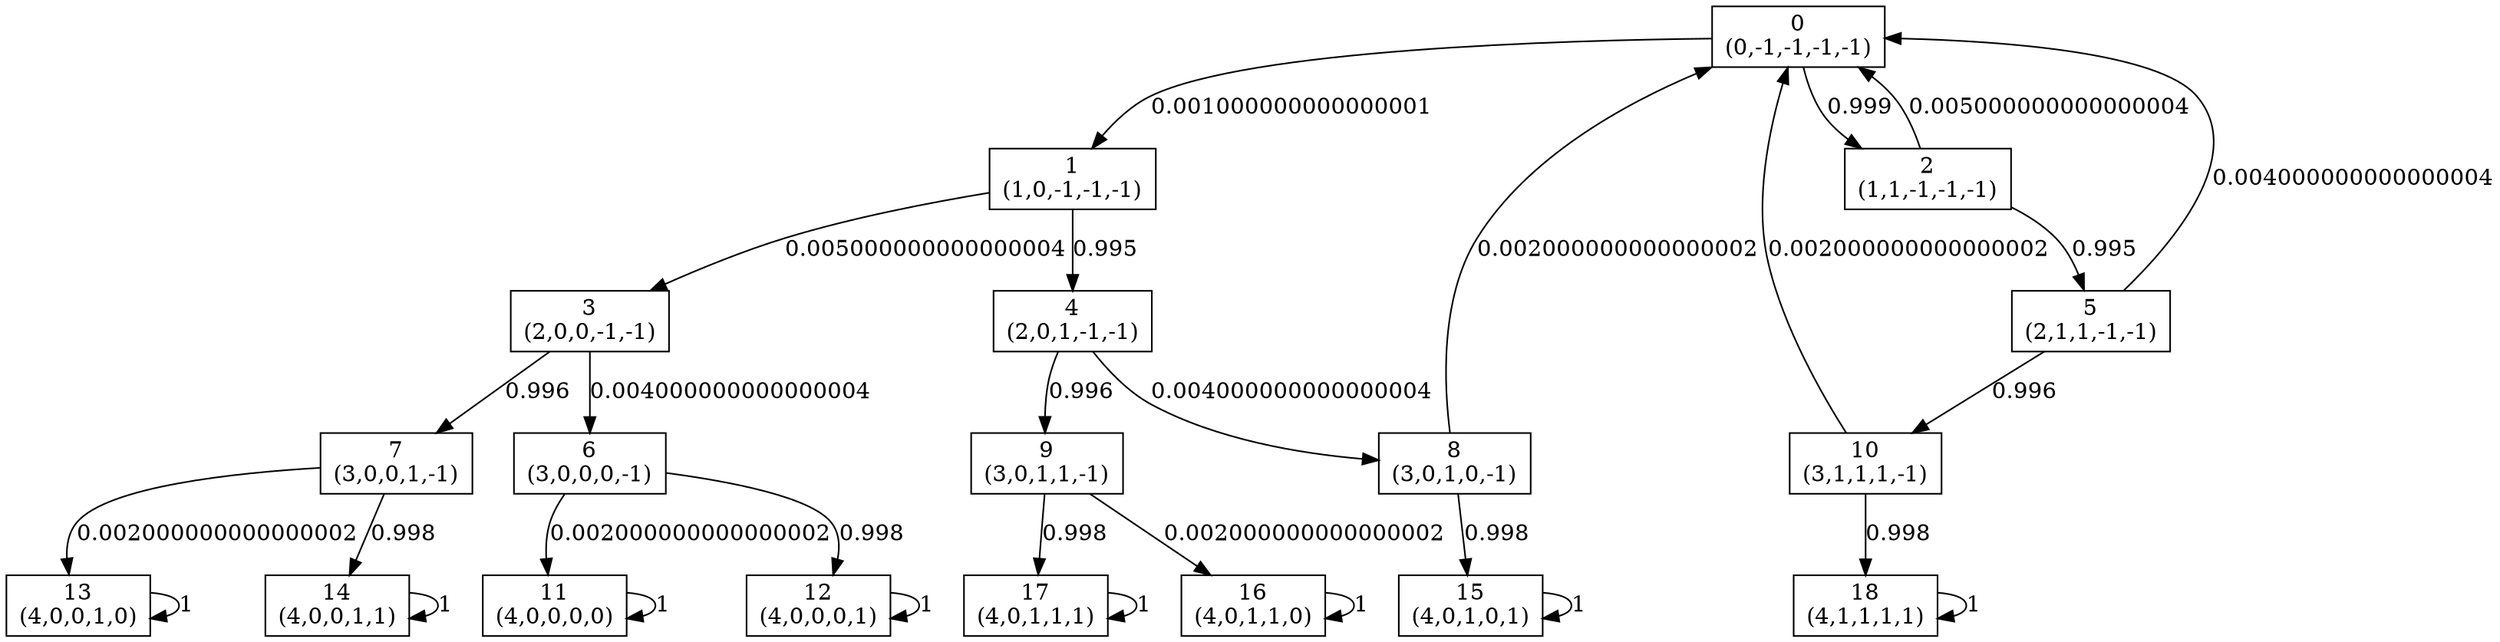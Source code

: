 digraph P {
node [shape=box];
0 -> 1 [ label="0.001000000000000001" ];
0 -> 2 [ label="0.999" ];
1 -> 3 [ label="0.005000000000000004" ];
1 -> 4 [ label="0.995" ];
2 -> 0 [ label="0.005000000000000004" ];
2 -> 5 [ label="0.995" ];
3 -> 6 [ label="0.004000000000000004" ];
3 -> 7 [ label="0.996" ];
4 -> 8 [ label="0.004000000000000004" ];
4 -> 9 [ label="0.996" ];
5 -> 0 [ label="0.004000000000000004" ];
5 -> 10 [ label="0.996" ];
6 -> 11 [ label="0.002000000000000002" ];
6 -> 12 [ label="0.998" ];
7 -> 13 [ label="0.002000000000000002" ];
7 -> 14 [ label="0.998" ];
8 -> 0 [ label="0.002000000000000002" ];
8 -> 15 [ label="0.998" ];
9 -> 16 [ label="0.002000000000000002" ];
9 -> 17 [ label="0.998" ];
10 -> 0 [ label="0.002000000000000002" ];
10 -> 18 [ label="0.998" ];
11 -> 11 [ label="1" ];
12 -> 12 [ label="1" ];
13 -> 13 [ label="1" ];
14 -> 14 [ label="1" ];
15 -> 15 [ label="1" ];
16 -> 16 [ label="1" ];
17 -> 17 [ label="1" ];
18 -> 18 [ label="1" ];
0 [label="0\n(0,-1,-1,-1,-1)"];
1 [label="1\n(1,0,-1,-1,-1)"];
2 [label="2\n(1,1,-1,-1,-1)"];
3 [label="3\n(2,0,0,-1,-1)"];
4 [label="4\n(2,0,1,-1,-1)"];
5 [label="5\n(2,1,1,-1,-1)"];
6 [label="6\n(3,0,0,0,-1)"];
7 [label="7\n(3,0,0,1,-1)"];
8 [label="8\n(3,0,1,0,-1)"];
9 [label="9\n(3,0,1,1,-1)"];
10 [label="10\n(3,1,1,1,-1)"];
11 [label="11\n(4,0,0,0,0)"];
12 [label="12\n(4,0,0,0,1)"];
13 [label="13\n(4,0,0,1,0)"];
14 [label="14\n(4,0,0,1,1)"];
15 [label="15\n(4,0,1,0,1)"];
16 [label="16\n(4,0,1,1,0)"];
17 [label="17\n(4,0,1,1,1)"];
18 [label="18\n(4,1,1,1,1)"];
}
